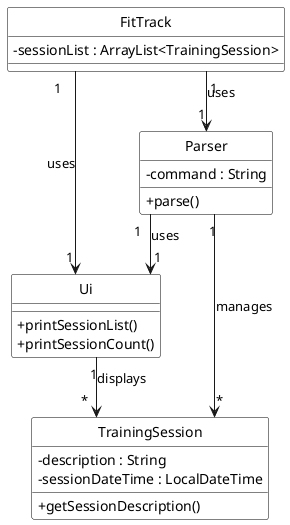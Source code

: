 @startuml
' Use right-angle straight lines for relationships
skinparam linetype ortho
hide circle
skinparam classAttributeIconSize 0
skinparam classBackgroundColor White
skinparam classBorderColor Black

' Define classes
class FitTrack {
    -sessionList : ArrayList<TrainingSession>
}

class Parser {
    -command : String
    +parse()
}

class Ui {
    +printSessionList()
    +printSessionCount()
}

class TrainingSession {
    -description : String
    -sessionDateTime : LocalDateTime
    +getSessionDescription()
}

' Define relationships with right-angle arrows
FitTrack "1" --> "1" Parser : uses
FitTrack "1" --> "1" Ui : uses

Parser "1" --> "1" Ui : uses
Parser "1" --> "*" TrainingSession : manages

Ui "1" --> "*" TrainingSession : displays

@enduml
